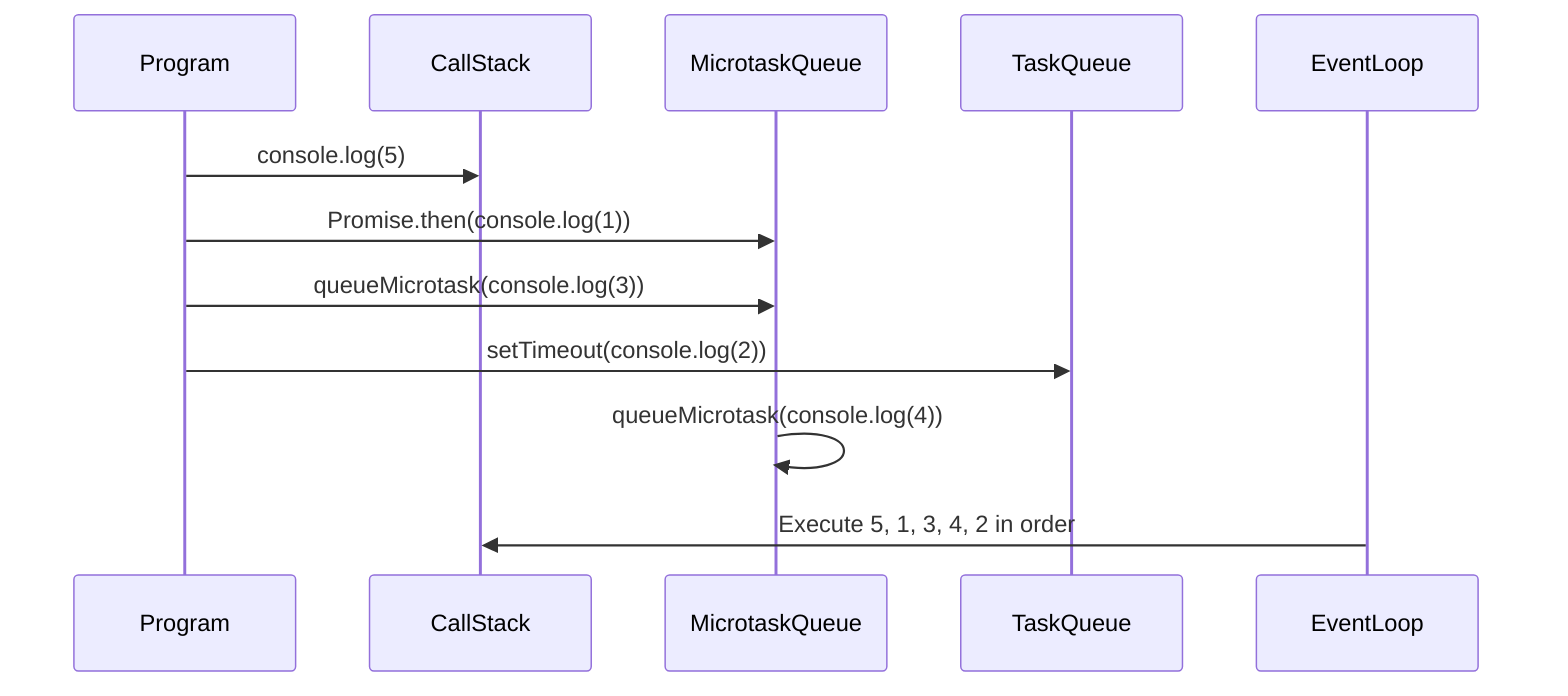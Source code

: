 sequenceDiagram
participant Program
participant CallStack
participant MicrotaskQueue
participant TaskQueue
participant EventLoop
Program->>CallStack: console.log(5)
Program->>MicrotaskQueue: Promise.then(console.log(1))
Program->>MicrotaskQueue: queueMicrotask(console.log(3))
Program->>TaskQueue: setTimeout(console.log(2))
MicrotaskQueue->>MicrotaskQueue: queueMicrotask(console.log(4))
EventLoop->>CallStack: Execute 5, 1, 3, 4, 2 in order